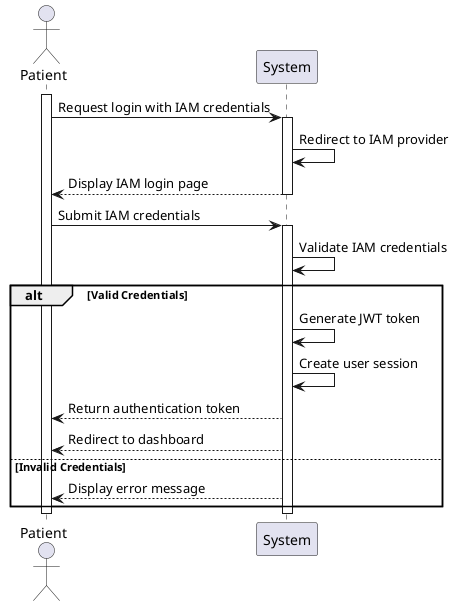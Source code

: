 @startuml name system sequence diagram us 5.1.7
actor Patient as User
participant System

activate User
User -> System: Request login with IAM credentials
activate System
System -> System: Redirect to IAM provider
System --> User: Display IAM login page
deactivate System

User -> System: Submit IAM credentials
activate System
System -> System: Validate IAM credentials
alt Valid Credentials
    System -> System: Generate JWT token
    System -> System: Create user session
    System --> User: Return authentication token
    System --> User: Redirect to dashboard
else Invalid Credentials
    System --> User: Display error message
end
deactivate System
deactivate User
@enduml

